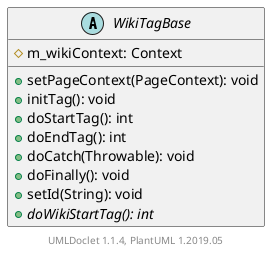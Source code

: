 @startuml

    abstract class WikiTagBase [[WikiTagBase.html]] {
        #m_wikiContext: Context
        +setPageContext(PageContext): void
        +initTag(): void
        +doStartTag(): int
        +doEndTag(): int
        +doCatch(Throwable): void
        +doFinally(): void
        +setId(String): void
        {abstract} +doWikiStartTag(): int
    }


    center footer UMLDoclet 1.1.4, PlantUML 1.2019.05
@enduml
